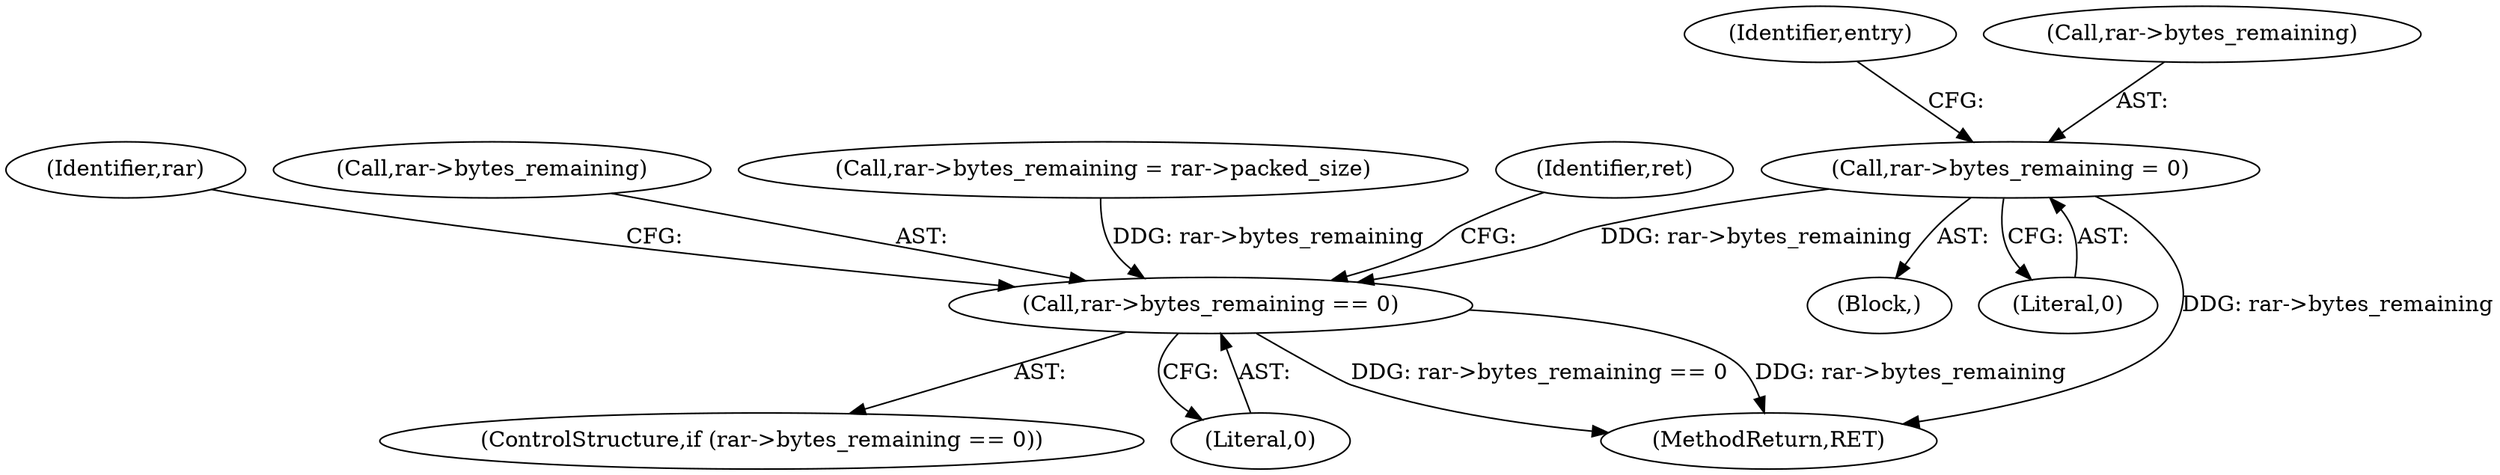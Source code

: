 digraph "0_libarchive_5562545b5562f6d12a4ef991fae158bf4ccf92b6@API" {
"1001702" [label="(Call,rar->bytes_remaining = 0)"];
"1001729" [label="(Call,rar->bytes_remaining == 0)"];
"1001736" [label="(Identifier,rar)"];
"1001708" [label="(Identifier,entry)"];
"1001706" [label="(Literal,0)"];
"1001741" [label="(MethodReturn,RET)"];
"1001730" [label="(Call,rar->bytes_remaining)"];
"1001729" [label="(Call,rar->bytes_remaining == 0)"];
"1000569" [label="(Call,rar->bytes_remaining = rar->packed_size)"];
"1001728" [label="(ControlStructure,if (rar->bytes_remaining == 0))"];
"1001701" [label="(Block,)"];
"1001733" [label="(Literal,0)"];
"1001703" [label="(Call,rar->bytes_remaining)"];
"1001740" [label="(Identifier,ret)"];
"1001702" [label="(Call,rar->bytes_remaining = 0)"];
"1001702" -> "1001701"  [label="AST: "];
"1001702" -> "1001706"  [label="CFG: "];
"1001703" -> "1001702"  [label="AST: "];
"1001706" -> "1001702"  [label="AST: "];
"1001708" -> "1001702"  [label="CFG: "];
"1001702" -> "1001741"  [label="DDG: rar->bytes_remaining"];
"1001702" -> "1001729"  [label="DDG: rar->bytes_remaining"];
"1001729" -> "1001728"  [label="AST: "];
"1001729" -> "1001733"  [label="CFG: "];
"1001730" -> "1001729"  [label="AST: "];
"1001733" -> "1001729"  [label="AST: "];
"1001736" -> "1001729"  [label="CFG: "];
"1001740" -> "1001729"  [label="CFG: "];
"1001729" -> "1001741"  [label="DDG: rar->bytes_remaining"];
"1001729" -> "1001741"  [label="DDG: rar->bytes_remaining == 0"];
"1000569" -> "1001729"  [label="DDG: rar->bytes_remaining"];
}
